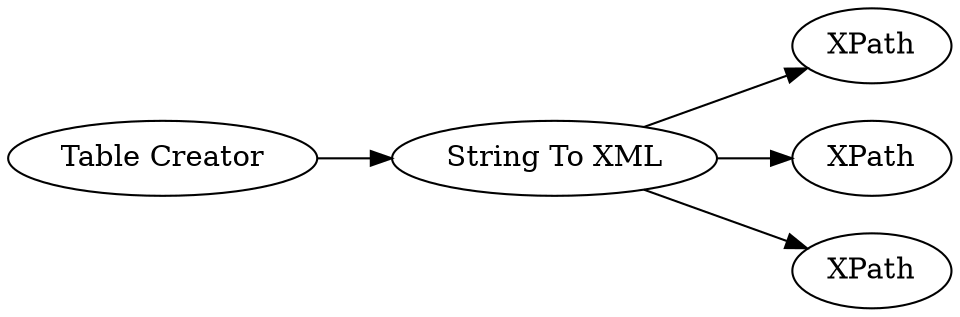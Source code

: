 digraph {
	1202 -> 1177
	1177 -> 1203
	1177 -> 1200
	1177 -> 1204
	1202 [label="Table Creator"]
	1200 [label=XPath]
	1177 [label="String To XML"]
	1203 [label=XPath]
	1204 [label=XPath]
	rankdir=LR
}
